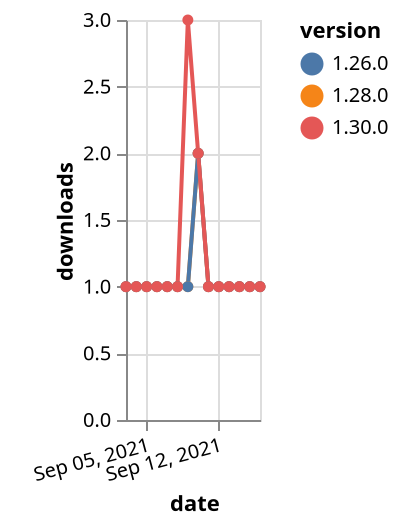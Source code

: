 {"$schema": "https://vega.github.io/schema/vega-lite/v5.json", "description": "A simple bar chart with embedded data.", "data": {"values": [{"date": "2021-09-03", "total": 213, "delta": 1, "version": "1.28.0"}, {"date": "2021-09-04", "total": 214, "delta": 1, "version": "1.28.0"}, {"date": "2021-09-05", "total": 215, "delta": 1, "version": "1.28.0"}, {"date": "2021-09-06", "total": 216, "delta": 1, "version": "1.28.0"}, {"date": "2021-09-07", "total": 217, "delta": 1, "version": "1.28.0"}, {"date": "2021-09-08", "total": 218, "delta": 1, "version": "1.28.0"}, {"date": "2021-09-09", "total": 219, "delta": 1, "version": "1.28.0"}, {"date": "2021-09-10", "total": 221, "delta": 2, "version": "1.28.0"}, {"date": "2021-09-11", "total": 222, "delta": 1, "version": "1.28.0"}, {"date": "2021-09-12", "total": 223, "delta": 1, "version": "1.28.0"}, {"date": "2021-09-13", "total": 224, "delta": 1, "version": "1.28.0"}, {"date": "2021-09-14", "total": 225, "delta": 1, "version": "1.28.0"}, {"date": "2021-09-15", "total": 226, "delta": 1, "version": "1.28.0"}, {"date": "2021-09-16", "total": 227, "delta": 1, "version": "1.28.0"}, {"date": "2021-09-03", "total": 261, "delta": 1, "version": "1.26.0"}, {"date": "2021-09-04", "total": 262, "delta": 1, "version": "1.26.0"}, {"date": "2021-09-05", "total": 263, "delta": 1, "version": "1.26.0"}, {"date": "2021-09-06", "total": 264, "delta": 1, "version": "1.26.0"}, {"date": "2021-09-07", "total": 265, "delta": 1, "version": "1.26.0"}, {"date": "2021-09-08", "total": 266, "delta": 1, "version": "1.26.0"}, {"date": "2021-09-09", "total": 267, "delta": 1, "version": "1.26.0"}, {"date": "2021-09-10", "total": 269, "delta": 2, "version": "1.26.0"}, {"date": "2021-09-11", "total": 270, "delta": 1, "version": "1.26.0"}, {"date": "2021-09-12", "total": 271, "delta": 1, "version": "1.26.0"}, {"date": "2021-09-13", "total": 272, "delta": 1, "version": "1.26.0"}, {"date": "2021-09-14", "total": 273, "delta": 1, "version": "1.26.0"}, {"date": "2021-09-15", "total": 274, "delta": 1, "version": "1.26.0"}, {"date": "2021-09-16", "total": 275, "delta": 1, "version": "1.26.0"}, {"date": "2021-09-03", "total": 191, "delta": 1, "version": "1.30.0"}, {"date": "2021-09-04", "total": 192, "delta": 1, "version": "1.30.0"}, {"date": "2021-09-05", "total": 193, "delta": 1, "version": "1.30.0"}, {"date": "2021-09-06", "total": 194, "delta": 1, "version": "1.30.0"}, {"date": "2021-09-07", "total": 195, "delta": 1, "version": "1.30.0"}, {"date": "2021-09-08", "total": 196, "delta": 1, "version": "1.30.0"}, {"date": "2021-09-09", "total": 199, "delta": 3, "version": "1.30.0"}, {"date": "2021-09-10", "total": 201, "delta": 2, "version": "1.30.0"}, {"date": "2021-09-11", "total": 202, "delta": 1, "version": "1.30.0"}, {"date": "2021-09-12", "total": 203, "delta": 1, "version": "1.30.0"}, {"date": "2021-09-13", "total": 204, "delta": 1, "version": "1.30.0"}, {"date": "2021-09-14", "total": 205, "delta": 1, "version": "1.30.0"}, {"date": "2021-09-15", "total": 206, "delta": 1, "version": "1.30.0"}, {"date": "2021-09-16", "total": 207, "delta": 1, "version": "1.30.0"}]}, "width": "container", "mark": {"type": "line", "point": {"filled": true}}, "encoding": {"x": {"field": "date", "type": "temporal", "timeUnit": "yearmonthdate", "title": "date", "axis": {"labelAngle": -15}}, "y": {"field": "delta", "type": "quantitative", "title": "downloads"}, "color": {"field": "version", "type": "nominal"}, "tooltip": {"field": "delta"}}}